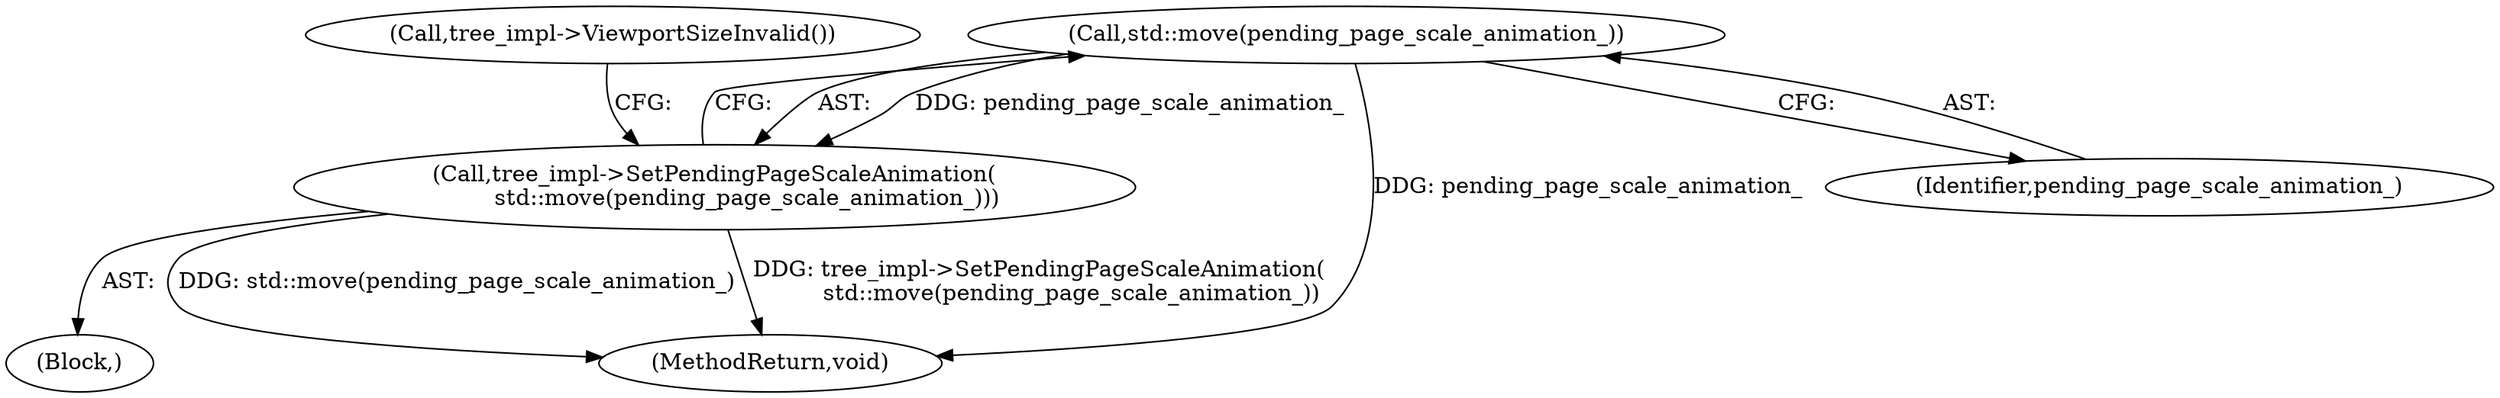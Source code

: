 digraph "0_Chrome_5d78b84d39bd34bc9fce9d01c0dcd5a22a330d34_1@API" {
"1000221" [label="(Call,std::move(pending_page_scale_animation_))"];
"1000220" [label="(Call,tree_impl->SetPendingPageScaleAnimation(\n         std::move(pending_page_scale_animation_)))"];
"1000225" [label="(Call,tree_impl->ViewportSizeInvalid())"];
"1000220" [label="(Call,tree_impl->SetPendingPageScaleAnimation(\n         std::move(pending_page_scale_animation_)))"];
"1000222" [label="(Identifier,pending_page_scale_animation_)"];
"1000219" [label="(Block,)"];
"1000228" [label="(MethodReturn,void)"];
"1000221" [label="(Call,std::move(pending_page_scale_animation_))"];
"1000221" -> "1000220"  [label="AST: "];
"1000221" -> "1000222"  [label="CFG: "];
"1000222" -> "1000221"  [label="AST: "];
"1000220" -> "1000221"  [label="CFG: "];
"1000221" -> "1000228"  [label="DDG: pending_page_scale_animation_"];
"1000221" -> "1000220"  [label="DDG: pending_page_scale_animation_"];
"1000220" -> "1000219"  [label="AST: "];
"1000225" -> "1000220"  [label="CFG: "];
"1000220" -> "1000228"  [label="DDG: std::move(pending_page_scale_animation_)"];
"1000220" -> "1000228"  [label="DDG: tree_impl->SetPendingPageScaleAnimation(\n         std::move(pending_page_scale_animation_))"];
}
